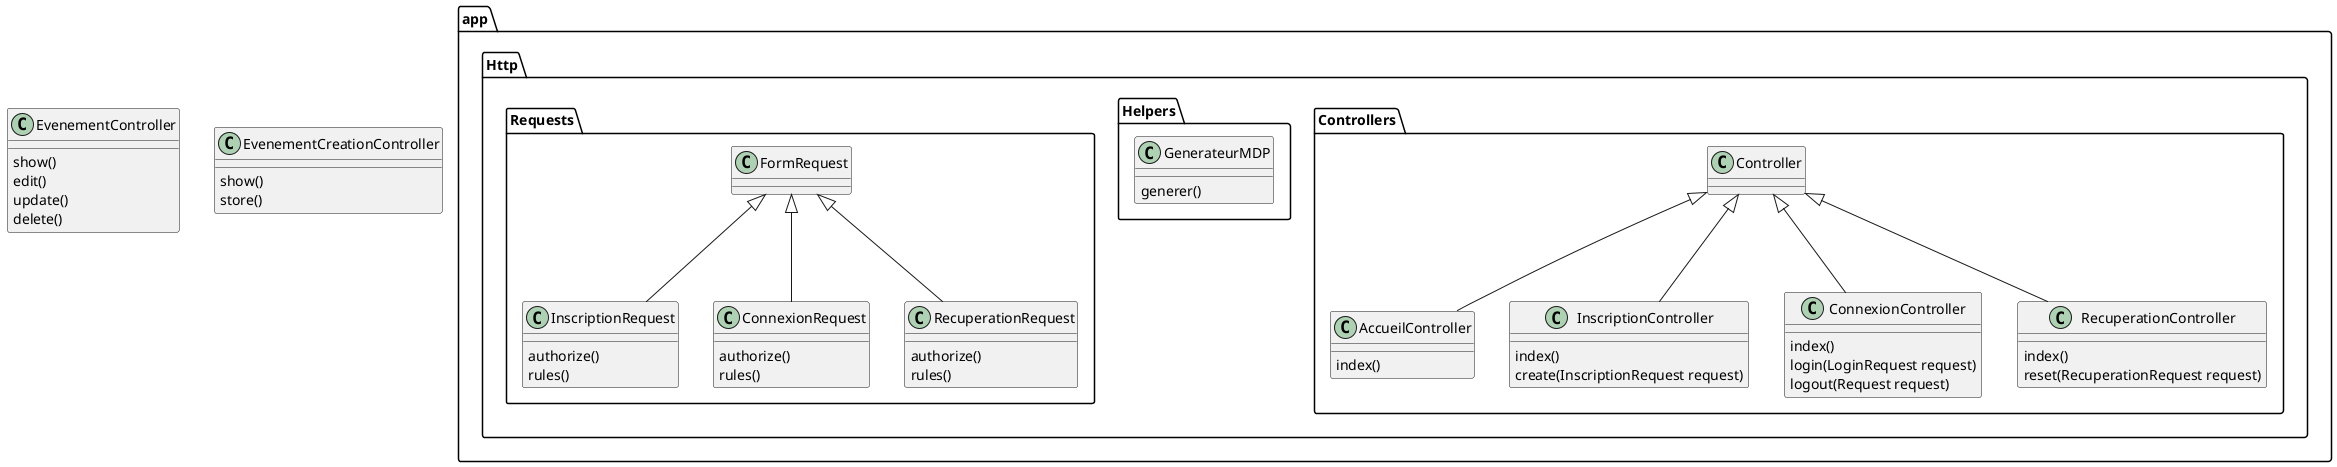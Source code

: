 @startuml

package app.Http.Controllers {
	class Controller

	class AccueilController extends Controller {
		index()
	}

	class InscriptionController extends Controller {
		index()
		create(InscriptionRequest request)
	}

	class ConnexionController extends Controller{
		index()
		login(LoginRequest request)
		logout(Request request)
	}

	class RecuperationController extends Controller {
		index()
		reset(RecuperationRequest request)
	}

}

package app.Http.Helpers {
	' class ApiFetcher {
	' 	fetch(String $url)
	' }
	class GenerateurMDP {
		generer()
	}
}

package app.Http.Requests {
	class InscriptionRequest extends FormRequest {
		authorize()
		rules()
	}

	class ConnexionRequest extends FormRequest {
		authorize()
		rules()
	}

	class RecuperationRequest extends FormRequest {
		authorize()
		rules()
	}
}
class EvenementController {
	show()
	edit()
	update()
	delete()
}

class EvenementCreationController {
	show()
	store()
}

@enduml